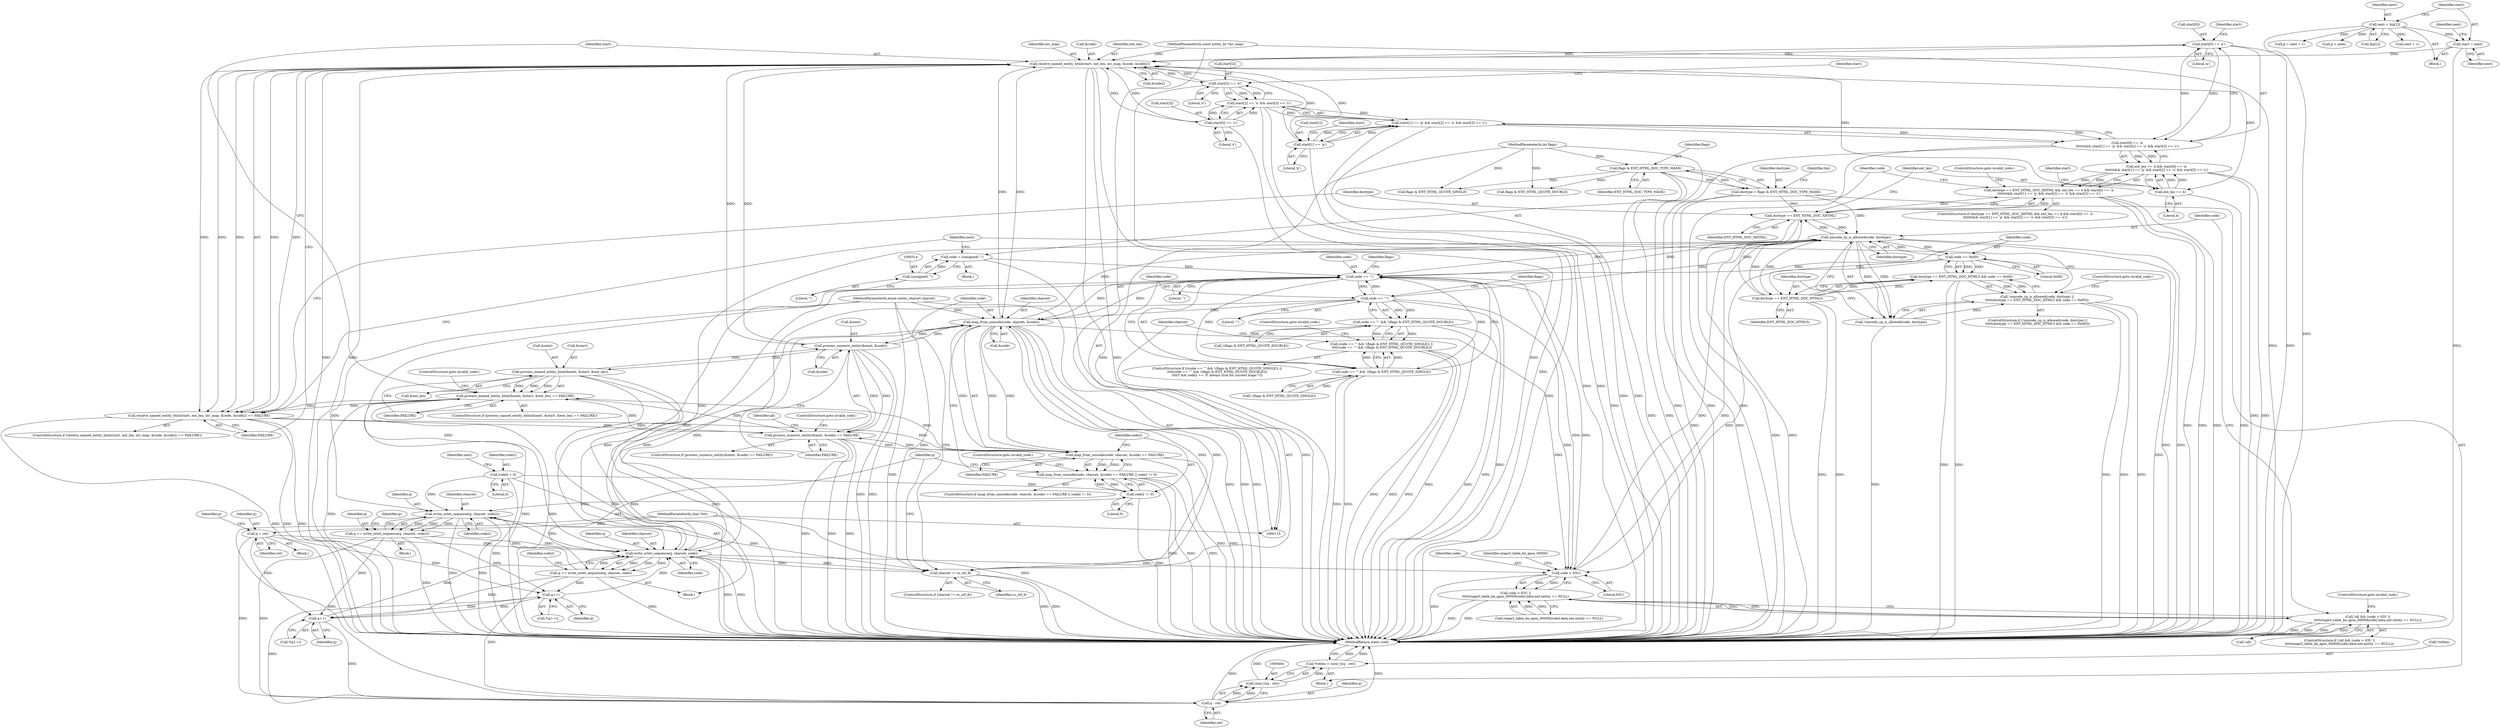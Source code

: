 digraph "0_php-src_0da8b8b801f9276359262f1ef8274c7812d3dfda?w=1_9@array" {
"1000288" [label="(Call,start[0] == 'a')"];
"1000268" [label="(Call,resolve_named_entity_html(start, ent_len, inv_map, &code, &code2))"];
"1000252" [label="(Call,start = next)"];
"1000246" [label="(Call,next = &p[1])"];
"1000288" [label="(Call,start[0] == 'a')"];
"1000300" [label="(Call,start[2] == 'o')"];
"1000305" [label="(Call,start[3] == 's')"];
"1000294" [label="(Call,start[1] == 'p')"];
"1000284" [label="(Call,ent_len == 4)"];
"1000122" [label="(MethodParameterIn,const entity_ht *inv_map)"];
"1000201" [label="(Call,process_numeric_entity(&next, &code))"];
"1000257" [label="(Call,process_named_entity_html(&next, &start, &ent_len))"];
"1000351" [label="(Call,map_from_unicode(code, charset, &code))"];
"1000335" [label="(Call,code == '\"')"];
"1000327" [label="(Call,code == '\'')"];
"1000311" [label="(Call,code = (unsigned) '\'')"];
"1000313" [label="(Call,(unsigned) '\'')"];
"1000238" [label="(Call,code == 0x0D)"];
"1000231" [label="(Call,unicode_cp_is_allowed(code, doctype))"];
"1000213" [label="(Call,code > 63U)"];
"1000363" [label="(Call,write_octet_sequence(q, charset, code))"];
"1000392" [label="(Call,q++)"];
"1000180" [label="(Call,q++)"];
"1000361" [label="(Call,q += write_octet_sequence(q, charset, code))"];
"1000149" [label="(Call,q = ret)"];
"1000118" [label="(MethodParameterIn,char *ret)"];
"1000370" [label="(Call,q += write_octet_sequence(q, charset, code2))"];
"1000372" [label="(Call,write_octet_sequence(q, charset, code2))"];
"1000123" [label="(MethodParameterIn,enum entity_charset charset)"];
"1000158" [label="(Call,code2 = 0)"];
"1000357" [label="(Call,code2 != 0)"];
"1000344" [label="(Call,charset != cs_utf_8)"];
"1000129" [label="(Call,doctype = flags & ENT_HTML_DOC_TYPE_MASK)"];
"1000131" [label="(Call,flags & ENT_HTML_DOC_TYPE_MASK)"];
"1000121" [label="(MethodParameterIn,int flags)"];
"1000280" [label="(Call,doctype == ENT_HTML_DOC_XHTML)"];
"1000235" [label="(Call,doctype == ENT_HTML_DOC_HTML5)"];
"1000200" [label="(Call,process_numeric_entity(&next, &code) == FAILURE)"];
"1000256" [label="(Call,process_named_entity_html(&next, &start, &ent_len) == FAILURE)"];
"1000267" [label="(Call,resolve_named_entity_html(start, ent_len, inv_map, &code, &code2) == FAILURE)"];
"1000350" [label="(Call,map_from_unicode(code, charset, &code) == FAILURE)"];
"1000349" [label="(Call,map_from_unicode(code, charset, &code) == FAILURE || code2 != 0)"];
"1000212" [label="(Call,code > 63U ||\n\t\t\t\t\tstage3_table_be_apos_00000[code].data.ent.entity == NULL)"];
"1000209" [label="(Call,!all && (code > 63U ||\n\t\t\t\t\tstage3_table_be_apos_00000[code].data.ent.entity == NULL))"];
"1000230" [label="(Call,!unicode_cp_is_allowed(code, doctype))"];
"1000229" [label="(Call,!unicode_cp_is_allowed(code, doctype) ||\n\t\t\t\t\t(doctype == ENT_HTML_DOC_HTML5 && code == 0x0D))"];
"1000234" [label="(Call,doctype == ENT_HTML_DOC_HTML5 && code == 0x0D)"];
"1000279" [label="(Call,doctype == ENT_HTML_DOC_XHTML && ent_len == 4 && start[0] == 'a'\n\t\t\t\t\t\t\t&& start[1] == 'p' && start[2] == 'o' && start[3] == 's')"];
"1000326" [label="(Call,code == '\'' && !(flags & ENT_HTML_QUOTE_SINGLE))"];
"1000325" [label="(Call,(code == '\'' && !(flags & ENT_HTML_QUOTE_SINGLE)) ||\n \t\t\t\t(code == '\"' && !(flags & ENT_HTML_QUOTE_DOUBLE)))"];
"1000334" [label="(Call,code == '\"' && !(flags & ENT_HTML_QUOTE_DOUBLE))"];
"1000405" [label="(Call,q - ret)"];
"1000403" [label="(Call,(size_t)(q - ret))"];
"1000400" [label="(Call,*retlen = (size_t)(q - ret))"];
"1000283" [label="(Call,ent_len == 4 && start[0] == 'a'\n\t\t\t\t\t\t\t&& start[1] == 'p' && start[2] == 'o' && start[3] == 's')"];
"1000287" [label="(Call,start[0] == 'a'\n\t\t\t\t\t\t\t&& start[1] == 'p' && start[2] == 'o' && start[3] == 's')"];
"1000293" [label="(Call,start[1] == 'p' && start[2] == 'o' && start[3] == 's')"];
"1000299" [label="(Call,start[2] == 'o' && start[3] == 's')"];
"1000283" [label="(Call,ent_len == 4 && start[0] == 'a'\n\t\t\t\t\t\t\t&& start[1] == 'p' && start[2] == 'o' && start[3] == 's')"];
"1000204" [label="(Call,&code)"];
"1000133" [label="(Identifier,ENT_HTML_DOC_TYPE_MASK)"];
"1000227" [label="(ControlStructure,goto invalid_code;)"];
"1000400" [label="(Call,*retlen = (size_t)(q - ret))"];
"1000124" [label="(Block,)"];
"1000241" [label="(ControlStructure,goto invalid_code;)"];
"1000359" [label="(Literal,0)"];
"1000279" [label="(Call,doctype == ENT_HTML_DOC_XHTML && ent_len == 4 && start[0] == 'a'\n\t\t\t\t\t\t\t&& start[1] == 'p' && start[2] == 'o' && start[3] == 's')"];
"1000252" [label="(Call,start = next)"];
"1000118" [label="(MethodParameterIn,char *ret)"];
"1000264" [label="(Identifier,FAILURE)"];
"1000406" [label="(Identifier,q)"];
"1000257" [label="(Call,process_named_entity_html(&next, &start, &ent_len))"];
"1000335" [label="(Call,code == '\"')"];
"1000357" [label="(Call,code2 != 0)"];
"1000272" [label="(Call,&code)"];
"1000129" [label="(Call,doctype = flags & ENT_HTML_DOC_TYPE_MASK)"];
"1000369" [label="(Block,)"];
"1000364" [label="(Identifier,q)"];
"1000201" [label="(Call,process_numeric_entity(&next, &code))"];
"1000302" [label="(Identifier,start)"];
"1000213" [label="(Call,code > 63U)"];
"1000233" [label="(Identifier,doctype)"];
"1000301" [label="(Call,start[2])"];
"1000405" [label="(Call,q - ret)"];
"1000375" [label="(Identifier,code2)"];
"1000135" [label="(Identifier,lim)"];
"1000332" [label="(Identifier,flags)"];
"1000260" [label="(Call,&start)"];
"1000371" [label="(Identifier,q)"];
"1000298" [label="(Literal,'p')"];
"1000362" [label="(Identifier,q)"];
"1000180" [label="(Call,q++)"];
"1000312" [label="(Identifier,code)"];
"1000132" [label="(Identifier,flags)"];
"1000268" [label="(Call,resolve_named_entity_html(start, ent_len, inv_map, &code, &code2))"];
"1000325" [label="(Call,(code == '\'' && !(flags & ENT_HTML_QUOTE_SINGLE)) ||\n \t\t\t\t(code == '\"' && !(flags & ENT_HTML_QUOTE_DOUBLE)))"];
"1000246" [label="(Call,next = &p[1])"];
"1000179" [label="(Call,*(q++))"];
"1000322" [label="(Identifier,next)"];
"1000181" [label="(Identifier,q)"];
"1000131" [label="(Call,flags & ENT_HTML_DOC_TYPE_MASK)"];
"1000270" [label="(Identifier,ent_len)"];
"1000339" [label="(Call,flags & ENT_HTML_QUOTE_DOUBLE)"];
"1000199" [label="(ControlStructure,if (process_numeric_entity(&next, &code) == FAILURE))"];
"1000209" [label="(Call,!all && (code > 63U ||\n\t\t\t\t\tstage3_table_be_apos_00000[code].data.ent.entity == NULL))"];
"1000361" [label="(Call,q += write_octet_sequence(q, charset, code))"];
"1000258" [label="(Call,&next)"];
"1000299" [label="(Call,start[2] == 'o' && start[3] == 's')"];
"1000330" [label="(Call,!(flags & ENT_HTML_QUOTE_SINGLE))"];
"1000336" [label="(Identifier,code)"];
"1000265" [label="(ControlStructure,goto invalid_code;)"];
"1000366" [label="(Identifier,code)"];
"1000329" [label="(Literal,'\'')"];
"1000324" [label="(ControlStructure,if (((code == '\'' && !(flags & ENT_HTML_QUOTE_SINGLE)) ||\n \t\t\t\t(code == '\"' && !(flags & ENT_HTML_QUOTE_DOUBLE)))\n \t\t\t\t/* && code2 == '\0' always true for current maps */))"];
"1000123" [label="(MethodParameterIn,enum entity_charset charset)"];
"1000286" [label="(Literal,4)"];
"1000253" [label="(Identifier,start)"];
"1000212" [label="(Call,code > 63U ||\n\t\t\t\t\tstage3_table_be_apos_00000[code].data.ent.entity == NULL)"];
"1000230" [label="(Call,!unicode_cp_is_allowed(code, doctype))"];
"1000159" [label="(Identifier,code2)"];
"1000327" [label="(Call,code == '\'')"];
"1000392" [label="(Call,q++)"];
"1000229" [label="(Call,!unicode_cp_is_allowed(code, doctype) ||\n\t\t\t\t\t(doctype == ENT_HTML_DOC_HTML5 && code == 0x0D))"];
"1000345" [label="(Identifier,charset)"];
"1000259" [label="(Identifier,next)"];
"1000376" [label="(Call,p = next + 1)"];
"1000384" [label="(Call,p < next)"];
"1000235" [label="(Call,doctype == ENT_HTML_DOC_HTML5)"];
"1000306" [label="(Call,start[3])"];
"1000284" [label="(Call,ent_len == 4)"];
"1000352" [label="(Identifier,code)"];
"1000326" [label="(Call,code == '\'' && !(flags & ENT_HTML_QUOTE_SINGLE))"];
"1000282" [label="(Identifier,ENT_HTML_DOC_XHTML)"];
"1000228" [label="(ControlStructure,if (!unicode_cp_is_allowed(code, doctype) ||\n\t\t\t\t\t(doctype == ENT_HTML_DOC_HTML5 && code == 0x0D)))"];
"1000153" [label="(Identifier,p)"];
"1000300" [label="(Call,start[2] == 'o')"];
"1000287" [label="(Call,start[0] == 'a'\n\t\t\t\t\t\t\t&& start[1] == 'p' && start[2] == 'o' && start[3] == 's')"];
"1000350" [label="(Call,map_from_unicode(code, charset, &code) == FAILURE)"];
"1000232" [label="(Identifier,code)"];
"1000334" [label="(Call,code == '\"' && !(flags & ENT_HTML_QUOTE_DOUBLE))"];
"1000305" [label="(Call,start[3] == 's')"];
"1000216" [label="(Call,stage3_table_be_apos_00000[code].data.ent.entity == NULL)"];
"1000393" [label="(Identifier,q)"];
"1000151" [label="(Identifier,ret)"];
"1000267" [label="(Call,resolve_named_entity_html(start, ent_len, inv_map, &code, &code2) == FAILURE)"];
"1000254" [label="(Identifier,next)"];
"1000285" [label="(Identifier,ent_len)"];
"1000200" [label="(Call,process_numeric_entity(&next, &code) == FAILURE)"];
"1000309" [label="(Literal,'s')"];
"1000343" [label="(ControlStructure,if (charset != cs_utf_8))"];
"1000342" [label="(ControlStructure,goto invalid_code;)"];
"1000155" [label="(Block,)"];
"1000337" [label="(Literal,'\"')"];
"1000292" [label="(Literal,'a')"];
"1000377" [label="(Identifier,p)"];
"1000269" [label="(Identifier,start)"];
"1000315" [label="(Literal,'\'')"];
"1000344" [label="(Call,charset != cs_utf_8)"];
"1000240" [label="(Literal,0x0D)"];
"1000234" [label="(Call,doctype == ENT_HTML_DOC_HTML5 && code == 0x0D)"];
"1000211" [label="(Identifier,all)"];
"1000266" [label="(ControlStructure,if (resolve_named_entity_html(start, ent_len, inv_map, &code, &code2) == FAILURE))"];
"1000248" [label="(Call,&p[1])"];
"1000374" [label="(Identifier,charset)"];
"1000363" [label="(Call,write_octet_sequence(q, charset, code))"];
"1000318" [label="(ControlStructure,goto invalid_code;)"];
"1000407" [label="(Identifier,ret)"];
"1000351" [label="(Call,map_from_unicode(code, charset, &code))"];
"1000290" [label="(Identifier,start)"];
"1000121" [label="(MethodParameterIn,int flags)"];
"1000158" [label="(Call,code2 = 0)"];
"1000346" [label="(Identifier,cs_utf_8)"];
"1000271" [label="(Identifier,inv_map)"];
"1000149" [label="(Call,q = ret)"];
"1000238" [label="(Call,code == 0x0D)"];
"1000163" [label="(Identifier,next)"];
"1000349" [label="(Call,map_from_unicode(code, charset, &code) == FAILURE || code2 != 0)"];
"1000293" [label="(Call,start[1] == 'p' && start[2] == 'o' && start[3] == 's')"];
"1000304" [label="(Literal,'o')"];
"1000365" [label="(Identifier,charset)"];
"1000122" [label="(MethodParameterIn,const entity_ht *inv_map)"];
"1000401" [label="(Call,*retlen)"];
"1000276" [label="(Identifier,FAILURE)"];
"1000207" [label="(ControlStructure,goto invalid_code;)"];
"1000391" [label="(Call,*(q++))"];
"1000262" [label="(Call,&ent_len)"];
"1000255" [label="(ControlStructure,if (process_named_entity_html(&next, &start, &ent_len) == FAILURE))"];
"1000294" [label="(Call,start[1] == 'p')"];
"1000288" [label="(Call,start[0] == 'a')"];
"1000338" [label="(Call,!(flags & ENT_HTML_QUOTE_DOUBLE))"];
"1000289" [label="(Call,start[0])"];
"1000378" [label="(Call,next + 1)"];
"1000239" [label="(Identifier,code)"];
"1000280" [label="(Call,doctype == ENT_HTML_DOC_XHTML)"];
"1000348" [label="(ControlStructure,if (map_from_unicode(code, charset, &code) == FAILURE || code2 != 0))"];
"1000372" [label="(Call,write_octet_sequence(q, charset, code2))"];
"1000150" [label="(Identifier,q)"];
"1000313" [label="(Call,(unsigned) '\'')"];
"1000210" [label="(Call,!all)"];
"1000368" [label="(Identifier,code2)"];
"1000295" [label="(Call,start[1])"];
"1000296" [label="(Identifier,start)"];
"1000247" [label="(Identifier,next)"];
"1000354" [label="(Call,&code)"];
"1000256" [label="(Call,process_named_entity_html(&next, &start, &ent_len) == FAILURE)"];
"1000145" [label="(Block,)"];
"1000408" [label="(MethodReturn,static void)"];
"1000311" [label="(Call,code = (unsigned) '\'')"];
"1000214" [label="(Identifier,code)"];
"1000130" [label="(Identifier,doctype)"];
"1000281" [label="(Identifier,doctype)"];
"1000236" [label="(Identifier,doctype)"];
"1000328" [label="(Identifier,code)"];
"1000370" [label="(Call,q += write_octet_sequence(q, charset, code2))"];
"1000356" [label="(Identifier,FAILURE)"];
"1000358" [label="(Identifier,code2)"];
"1000231" [label="(Call,unicode_cp_is_allowed(code, doctype))"];
"1000221" [label="(Identifier,stage3_table_be_apos_00000)"];
"1000373" [label="(Identifier,q)"];
"1000215" [label="(Literal,63U)"];
"1000237" [label="(Identifier,ENT_HTML_DOC_HTML5)"];
"1000206" [label="(Identifier,FAILURE)"];
"1000331" [label="(Call,flags & ENT_HTML_QUOTE_SINGLE)"];
"1000243" [label="(Block,)"];
"1000340" [label="(Identifier,flags)"];
"1000360" [label="(ControlStructure,goto invalid_code;)"];
"1000208" [label="(ControlStructure,if (!all && (code > 63U ||\n\t\t\t\t\tstage3_table_be_apos_00000[code].data.ent.entity == NULL)))"];
"1000278" [label="(ControlStructure,if (doctype == ENT_HTML_DOC_XHTML && ent_len == 4 && start[0] == 'a'\n\t\t\t\t\t\t\t&& start[1] == 'p' && start[2] == 'o' && start[3] == 's'))"];
"1000307" [label="(Identifier,start)"];
"1000353" [label="(Identifier,charset)"];
"1000160" [label="(Literal,0)"];
"1000202" [label="(Call,&next)"];
"1000403" [label="(Call,(size_t)(q - ret))"];
"1000274" [label="(Call,&code2)"];
"1000310" [label="(Block,)"];
"1000288" -> "1000287"  [label="AST: "];
"1000288" -> "1000292"  [label="CFG: "];
"1000289" -> "1000288"  [label="AST: "];
"1000292" -> "1000288"  [label="AST: "];
"1000296" -> "1000288"  [label="CFG: "];
"1000287" -> "1000288"  [label="CFG: "];
"1000288" -> "1000408"  [label="DDG: "];
"1000288" -> "1000268"  [label="DDG: "];
"1000288" -> "1000287"  [label="DDG: "];
"1000288" -> "1000287"  [label="DDG: "];
"1000268" -> "1000288"  [label="DDG: "];
"1000268" -> "1000267"  [label="AST: "];
"1000268" -> "1000274"  [label="CFG: "];
"1000269" -> "1000268"  [label="AST: "];
"1000270" -> "1000268"  [label="AST: "];
"1000271" -> "1000268"  [label="AST: "];
"1000272" -> "1000268"  [label="AST: "];
"1000274" -> "1000268"  [label="AST: "];
"1000276" -> "1000268"  [label="CFG: "];
"1000268" -> "1000408"  [label="DDG: "];
"1000268" -> "1000408"  [label="DDG: "];
"1000268" -> "1000408"  [label="DDG: "];
"1000268" -> "1000408"  [label="DDG: "];
"1000268" -> "1000408"  [label="DDG: "];
"1000268" -> "1000201"  [label="DDG: "];
"1000268" -> "1000267"  [label="DDG: "];
"1000268" -> "1000267"  [label="DDG: "];
"1000268" -> "1000267"  [label="DDG: "];
"1000268" -> "1000267"  [label="DDG: "];
"1000268" -> "1000267"  [label="DDG: "];
"1000252" -> "1000268"  [label="DDG: "];
"1000300" -> "1000268"  [label="DDG: "];
"1000305" -> "1000268"  [label="DDG: "];
"1000294" -> "1000268"  [label="DDG: "];
"1000284" -> "1000268"  [label="DDG: "];
"1000122" -> "1000268"  [label="DDG: "];
"1000201" -> "1000268"  [label="DDG: "];
"1000351" -> "1000268"  [label="DDG: "];
"1000268" -> "1000284"  [label="DDG: "];
"1000268" -> "1000294"  [label="DDG: "];
"1000268" -> "1000300"  [label="DDG: "];
"1000268" -> "1000305"  [label="DDG: "];
"1000268" -> "1000351"  [label="DDG: "];
"1000252" -> "1000243"  [label="AST: "];
"1000252" -> "1000254"  [label="CFG: "];
"1000253" -> "1000252"  [label="AST: "];
"1000254" -> "1000252"  [label="AST: "];
"1000259" -> "1000252"  [label="CFG: "];
"1000252" -> "1000408"  [label="DDG: "];
"1000246" -> "1000252"  [label="DDG: "];
"1000246" -> "1000243"  [label="AST: "];
"1000246" -> "1000248"  [label="CFG: "];
"1000247" -> "1000246"  [label="AST: "];
"1000248" -> "1000246"  [label="AST: "];
"1000253" -> "1000246"  [label="CFG: "];
"1000246" -> "1000408"  [label="DDG: "];
"1000246" -> "1000376"  [label="DDG: "];
"1000246" -> "1000378"  [label="DDG: "];
"1000246" -> "1000384"  [label="DDG: "];
"1000300" -> "1000299"  [label="AST: "];
"1000300" -> "1000304"  [label="CFG: "];
"1000301" -> "1000300"  [label="AST: "];
"1000304" -> "1000300"  [label="AST: "];
"1000307" -> "1000300"  [label="CFG: "];
"1000299" -> "1000300"  [label="CFG: "];
"1000300" -> "1000408"  [label="DDG: "];
"1000300" -> "1000299"  [label="DDG: "];
"1000300" -> "1000299"  [label="DDG: "];
"1000305" -> "1000299"  [label="AST: "];
"1000305" -> "1000309"  [label="CFG: "];
"1000306" -> "1000305"  [label="AST: "];
"1000309" -> "1000305"  [label="AST: "];
"1000299" -> "1000305"  [label="CFG: "];
"1000305" -> "1000408"  [label="DDG: "];
"1000305" -> "1000299"  [label="DDG: "];
"1000305" -> "1000299"  [label="DDG: "];
"1000294" -> "1000293"  [label="AST: "];
"1000294" -> "1000298"  [label="CFG: "];
"1000295" -> "1000294"  [label="AST: "];
"1000298" -> "1000294"  [label="AST: "];
"1000302" -> "1000294"  [label="CFG: "];
"1000293" -> "1000294"  [label="CFG: "];
"1000294" -> "1000408"  [label="DDG: "];
"1000294" -> "1000293"  [label="DDG: "];
"1000294" -> "1000293"  [label="DDG: "];
"1000284" -> "1000283"  [label="AST: "];
"1000284" -> "1000286"  [label="CFG: "];
"1000285" -> "1000284"  [label="AST: "];
"1000286" -> "1000284"  [label="AST: "];
"1000290" -> "1000284"  [label="CFG: "];
"1000283" -> "1000284"  [label="CFG: "];
"1000284" -> "1000408"  [label="DDG: "];
"1000284" -> "1000283"  [label="DDG: "];
"1000284" -> "1000283"  [label="DDG: "];
"1000122" -> "1000115"  [label="AST: "];
"1000122" -> "1000408"  [label="DDG: "];
"1000201" -> "1000200"  [label="AST: "];
"1000201" -> "1000204"  [label="CFG: "];
"1000202" -> "1000201"  [label="AST: "];
"1000204" -> "1000201"  [label="AST: "];
"1000206" -> "1000201"  [label="CFG: "];
"1000201" -> "1000408"  [label="DDG: "];
"1000201" -> "1000408"  [label="DDG: "];
"1000201" -> "1000200"  [label="DDG: "];
"1000201" -> "1000200"  [label="DDG: "];
"1000257" -> "1000201"  [label="DDG: "];
"1000351" -> "1000201"  [label="DDG: "];
"1000201" -> "1000257"  [label="DDG: "];
"1000201" -> "1000351"  [label="DDG: "];
"1000257" -> "1000256"  [label="AST: "];
"1000257" -> "1000262"  [label="CFG: "];
"1000258" -> "1000257"  [label="AST: "];
"1000260" -> "1000257"  [label="AST: "];
"1000262" -> "1000257"  [label="AST: "];
"1000264" -> "1000257"  [label="CFG: "];
"1000257" -> "1000408"  [label="DDG: "];
"1000257" -> "1000408"  [label="DDG: "];
"1000257" -> "1000408"  [label="DDG: "];
"1000257" -> "1000256"  [label="DDG: "];
"1000257" -> "1000256"  [label="DDG: "];
"1000257" -> "1000256"  [label="DDG: "];
"1000351" -> "1000350"  [label="AST: "];
"1000351" -> "1000354"  [label="CFG: "];
"1000352" -> "1000351"  [label="AST: "];
"1000353" -> "1000351"  [label="AST: "];
"1000354" -> "1000351"  [label="AST: "];
"1000356" -> "1000351"  [label="CFG: "];
"1000351" -> "1000408"  [label="DDG: "];
"1000351" -> "1000408"  [label="DDG: "];
"1000351" -> "1000408"  [label="DDG: "];
"1000351" -> "1000213"  [label="DDG: "];
"1000351" -> "1000231"  [label="DDG: "];
"1000351" -> "1000327"  [label="DDG: "];
"1000351" -> "1000344"  [label="DDG: "];
"1000351" -> "1000350"  [label="DDG: "];
"1000351" -> "1000350"  [label="DDG: "];
"1000351" -> "1000350"  [label="DDG: "];
"1000335" -> "1000351"  [label="DDG: "];
"1000327" -> "1000351"  [label="DDG: "];
"1000344" -> "1000351"  [label="DDG: "];
"1000123" -> "1000351"  [label="DDG: "];
"1000351" -> "1000363"  [label="DDG: "];
"1000351" -> "1000363"  [label="DDG: "];
"1000335" -> "1000334"  [label="AST: "];
"1000335" -> "1000337"  [label="CFG: "];
"1000336" -> "1000335"  [label="AST: "];
"1000337" -> "1000335"  [label="AST: "];
"1000340" -> "1000335"  [label="CFG: "];
"1000334" -> "1000335"  [label="CFG: "];
"1000335" -> "1000408"  [label="DDG: "];
"1000335" -> "1000213"  [label="DDG: "];
"1000335" -> "1000231"  [label="DDG: "];
"1000335" -> "1000327"  [label="DDG: "];
"1000335" -> "1000334"  [label="DDG: "];
"1000335" -> "1000334"  [label="DDG: "];
"1000327" -> "1000335"  [label="DDG: "];
"1000335" -> "1000363"  [label="DDG: "];
"1000327" -> "1000326"  [label="AST: "];
"1000327" -> "1000329"  [label="CFG: "];
"1000328" -> "1000327"  [label="AST: "];
"1000329" -> "1000327"  [label="AST: "];
"1000332" -> "1000327"  [label="CFG: "];
"1000326" -> "1000327"  [label="CFG: "];
"1000327" -> "1000408"  [label="DDG: "];
"1000327" -> "1000213"  [label="DDG: "];
"1000327" -> "1000231"  [label="DDG: "];
"1000327" -> "1000326"  [label="DDG: "];
"1000327" -> "1000326"  [label="DDG: "];
"1000311" -> "1000327"  [label="DDG: "];
"1000238" -> "1000327"  [label="DDG: "];
"1000213" -> "1000327"  [label="DDG: "];
"1000363" -> "1000327"  [label="DDG: "];
"1000231" -> "1000327"  [label="DDG: "];
"1000327" -> "1000363"  [label="DDG: "];
"1000311" -> "1000310"  [label="AST: "];
"1000311" -> "1000313"  [label="CFG: "];
"1000312" -> "1000311"  [label="AST: "];
"1000313" -> "1000311"  [label="AST: "];
"1000322" -> "1000311"  [label="CFG: "];
"1000311" -> "1000408"  [label="DDG: "];
"1000313" -> "1000311"  [label="DDG: "];
"1000313" -> "1000315"  [label="CFG: "];
"1000314" -> "1000313"  [label="AST: "];
"1000315" -> "1000313"  [label="AST: "];
"1000238" -> "1000234"  [label="AST: "];
"1000238" -> "1000240"  [label="CFG: "];
"1000239" -> "1000238"  [label="AST: "];
"1000240" -> "1000238"  [label="AST: "];
"1000234" -> "1000238"  [label="CFG: "];
"1000238" -> "1000408"  [label="DDG: "];
"1000238" -> "1000213"  [label="DDG: "];
"1000238" -> "1000231"  [label="DDG: "];
"1000238" -> "1000234"  [label="DDG: "];
"1000238" -> "1000234"  [label="DDG: "];
"1000231" -> "1000238"  [label="DDG: "];
"1000231" -> "1000230"  [label="AST: "];
"1000231" -> "1000233"  [label="CFG: "];
"1000232" -> "1000231"  [label="AST: "];
"1000233" -> "1000231"  [label="AST: "];
"1000230" -> "1000231"  [label="CFG: "];
"1000231" -> "1000408"  [label="DDG: "];
"1000231" -> "1000408"  [label="DDG: "];
"1000231" -> "1000213"  [label="DDG: "];
"1000231" -> "1000230"  [label="DDG: "];
"1000231" -> "1000230"  [label="DDG: "];
"1000213" -> "1000231"  [label="DDG: "];
"1000363" -> "1000231"  [label="DDG: "];
"1000129" -> "1000231"  [label="DDG: "];
"1000280" -> "1000231"  [label="DDG: "];
"1000235" -> "1000231"  [label="DDG: "];
"1000231" -> "1000235"  [label="DDG: "];
"1000231" -> "1000280"  [label="DDG: "];
"1000213" -> "1000212"  [label="AST: "];
"1000213" -> "1000215"  [label="CFG: "];
"1000214" -> "1000213"  [label="AST: "];
"1000215" -> "1000213"  [label="AST: "];
"1000221" -> "1000213"  [label="CFG: "];
"1000212" -> "1000213"  [label="CFG: "];
"1000213" -> "1000408"  [label="DDG: "];
"1000213" -> "1000212"  [label="DDG: "];
"1000213" -> "1000212"  [label="DDG: "];
"1000363" -> "1000213"  [label="DDG: "];
"1000363" -> "1000361"  [label="AST: "];
"1000363" -> "1000366"  [label="CFG: "];
"1000364" -> "1000363"  [label="AST: "];
"1000365" -> "1000363"  [label="AST: "];
"1000366" -> "1000363"  [label="AST: "];
"1000361" -> "1000363"  [label="CFG: "];
"1000363" -> "1000408"  [label="DDG: "];
"1000363" -> "1000408"  [label="DDG: "];
"1000363" -> "1000344"  [label="DDG: "];
"1000363" -> "1000361"  [label="DDG: "];
"1000363" -> "1000361"  [label="DDG: "];
"1000363" -> "1000361"  [label="DDG: "];
"1000392" -> "1000363"  [label="DDG: "];
"1000180" -> "1000363"  [label="DDG: "];
"1000361" -> "1000363"  [label="DDG: "];
"1000149" -> "1000363"  [label="DDG: "];
"1000370" -> "1000363"  [label="DDG: "];
"1000344" -> "1000363"  [label="DDG: "];
"1000123" -> "1000363"  [label="DDG: "];
"1000363" -> "1000372"  [label="DDG: "];
"1000392" -> "1000391"  [label="AST: "];
"1000392" -> "1000393"  [label="CFG: "];
"1000393" -> "1000392"  [label="AST: "];
"1000391" -> "1000392"  [label="CFG: "];
"1000392" -> "1000180"  [label="DDG: "];
"1000180" -> "1000392"  [label="DDG: "];
"1000361" -> "1000392"  [label="DDG: "];
"1000149" -> "1000392"  [label="DDG: "];
"1000370" -> "1000392"  [label="DDG: "];
"1000392" -> "1000405"  [label="DDG: "];
"1000180" -> "1000179"  [label="AST: "];
"1000180" -> "1000181"  [label="CFG: "];
"1000181" -> "1000180"  [label="AST: "];
"1000179" -> "1000180"  [label="CFG: "];
"1000361" -> "1000180"  [label="DDG: "];
"1000149" -> "1000180"  [label="DDG: "];
"1000370" -> "1000180"  [label="DDG: "];
"1000180" -> "1000405"  [label="DDG: "];
"1000361" -> "1000155"  [label="AST: "];
"1000362" -> "1000361"  [label="AST: "];
"1000368" -> "1000361"  [label="CFG: "];
"1000361" -> "1000408"  [label="DDG: "];
"1000361" -> "1000372"  [label="DDG: "];
"1000361" -> "1000405"  [label="DDG: "];
"1000149" -> "1000145"  [label="AST: "];
"1000149" -> "1000151"  [label="CFG: "];
"1000150" -> "1000149"  [label="AST: "];
"1000151" -> "1000149"  [label="AST: "];
"1000153" -> "1000149"  [label="CFG: "];
"1000118" -> "1000149"  [label="DDG: "];
"1000149" -> "1000405"  [label="DDG: "];
"1000118" -> "1000115"  [label="AST: "];
"1000118" -> "1000408"  [label="DDG: "];
"1000118" -> "1000405"  [label="DDG: "];
"1000370" -> "1000369"  [label="AST: "];
"1000370" -> "1000372"  [label="CFG: "];
"1000371" -> "1000370"  [label="AST: "];
"1000372" -> "1000370"  [label="AST: "];
"1000377" -> "1000370"  [label="CFG: "];
"1000370" -> "1000408"  [label="DDG: "];
"1000372" -> "1000370"  [label="DDG: "];
"1000372" -> "1000370"  [label="DDG: "];
"1000372" -> "1000370"  [label="DDG: "];
"1000370" -> "1000405"  [label="DDG: "];
"1000372" -> "1000375"  [label="CFG: "];
"1000373" -> "1000372"  [label="AST: "];
"1000374" -> "1000372"  [label="AST: "];
"1000375" -> "1000372"  [label="AST: "];
"1000372" -> "1000408"  [label="DDG: "];
"1000372" -> "1000408"  [label="DDG: "];
"1000372" -> "1000344"  [label="DDG: "];
"1000123" -> "1000372"  [label="DDG: "];
"1000158" -> "1000372"  [label="DDG: "];
"1000357" -> "1000372"  [label="DDG: "];
"1000123" -> "1000115"  [label="AST: "];
"1000123" -> "1000408"  [label="DDG: "];
"1000123" -> "1000344"  [label="DDG: "];
"1000158" -> "1000155"  [label="AST: "];
"1000158" -> "1000160"  [label="CFG: "];
"1000159" -> "1000158"  [label="AST: "];
"1000160" -> "1000158"  [label="AST: "];
"1000163" -> "1000158"  [label="CFG: "];
"1000158" -> "1000408"  [label="DDG: "];
"1000158" -> "1000357"  [label="DDG: "];
"1000357" -> "1000349"  [label="AST: "];
"1000357" -> "1000359"  [label="CFG: "];
"1000358" -> "1000357"  [label="AST: "];
"1000359" -> "1000357"  [label="AST: "];
"1000349" -> "1000357"  [label="CFG: "];
"1000357" -> "1000408"  [label="DDG: "];
"1000357" -> "1000349"  [label="DDG: "];
"1000357" -> "1000349"  [label="DDG: "];
"1000344" -> "1000343"  [label="AST: "];
"1000344" -> "1000346"  [label="CFG: "];
"1000345" -> "1000344"  [label="AST: "];
"1000346" -> "1000344"  [label="AST: "];
"1000352" -> "1000344"  [label="CFG: "];
"1000362" -> "1000344"  [label="CFG: "];
"1000344" -> "1000408"  [label="DDG: "];
"1000344" -> "1000408"  [label="DDG: "];
"1000129" -> "1000124"  [label="AST: "];
"1000129" -> "1000131"  [label="CFG: "];
"1000130" -> "1000129"  [label="AST: "];
"1000131" -> "1000129"  [label="AST: "];
"1000135" -> "1000129"  [label="CFG: "];
"1000129" -> "1000408"  [label="DDG: "];
"1000129" -> "1000408"  [label="DDG: "];
"1000131" -> "1000129"  [label="DDG: "];
"1000131" -> "1000129"  [label="DDG: "];
"1000129" -> "1000280"  [label="DDG: "];
"1000131" -> "1000133"  [label="CFG: "];
"1000132" -> "1000131"  [label="AST: "];
"1000133" -> "1000131"  [label="AST: "];
"1000131" -> "1000408"  [label="DDG: "];
"1000131" -> "1000408"  [label="DDG: "];
"1000121" -> "1000131"  [label="DDG: "];
"1000131" -> "1000331"  [label="DDG: "];
"1000131" -> "1000339"  [label="DDG: "];
"1000121" -> "1000115"  [label="AST: "];
"1000121" -> "1000408"  [label="DDG: "];
"1000121" -> "1000331"  [label="DDG: "];
"1000121" -> "1000339"  [label="DDG: "];
"1000280" -> "1000279"  [label="AST: "];
"1000280" -> "1000282"  [label="CFG: "];
"1000281" -> "1000280"  [label="AST: "];
"1000282" -> "1000280"  [label="AST: "];
"1000285" -> "1000280"  [label="CFG: "];
"1000279" -> "1000280"  [label="CFG: "];
"1000280" -> "1000408"  [label="DDG: "];
"1000280" -> "1000408"  [label="DDG: "];
"1000280" -> "1000279"  [label="DDG: "];
"1000280" -> "1000279"  [label="DDG: "];
"1000235" -> "1000280"  [label="DDG: "];
"1000235" -> "1000234"  [label="AST: "];
"1000235" -> "1000237"  [label="CFG: "];
"1000236" -> "1000235"  [label="AST: "];
"1000237" -> "1000235"  [label="AST: "];
"1000239" -> "1000235"  [label="CFG: "];
"1000234" -> "1000235"  [label="CFG: "];
"1000235" -> "1000408"  [label="DDG: "];
"1000235" -> "1000408"  [label="DDG: "];
"1000235" -> "1000234"  [label="DDG: "];
"1000235" -> "1000234"  [label="DDG: "];
"1000200" -> "1000199"  [label="AST: "];
"1000200" -> "1000206"  [label="CFG: "];
"1000206" -> "1000200"  [label="AST: "];
"1000207" -> "1000200"  [label="CFG: "];
"1000211" -> "1000200"  [label="CFG: "];
"1000200" -> "1000408"  [label="DDG: "];
"1000200" -> "1000408"  [label="DDG: "];
"1000200" -> "1000408"  [label="DDG: "];
"1000350" -> "1000200"  [label="DDG: "];
"1000256" -> "1000200"  [label="DDG: "];
"1000267" -> "1000200"  [label="DDG: "];
"1000200" -> "1000256"  [label="DDG: "];
"1000200" -> "1000350"  [label="DDG: "];
"1000256" -> "1000255"  [label="AST: "];
"1000256" -> "1000264"  [label="CFG: "];
"1000264" -> "1000256"  [label="AST: "];
"1000265" -> "1000256"  [label="CFG: "];
"1000269" -> "1000256"  [label="CFG: "];
"1000256" -> "1000408"  [label="DDG: "];
"1000256" -> "1000408"  [label="DDG: "];
"1000256" -> "1000408"  [label="DDG: "];
"1000350" -> "1000256"  [label="DDG: "];
"1000267" -> "1000256"  [label="DDG: "];
"1000256" -> "1000267"  [label="DDG: "];
"1000267" -> "1000266"  [label="AST: "];
"1000267" -> "1000276"  [label="CFG: "];
"1000276" -> "1000267"  [label="AST: "];
"1000281" -> "1000267"  [label="CFG: "];
"1000322" -> "1000267"  [label="CFG: "];
"1000267" -> "1000408"  [label="DDG: "];
"1000267" -> "1000408"  [label="DDG: "];
"1000267" -> "1000408"  [label="DDG: "];
"1000267" -> "1000350"  [label="DDG: "];
"1000350" -> "1000349"  [label="AST: "];
"1000350" -> "1000356"  [label="CFG: "];
"1000356" -> "1000350"  [label="AST: "];
"1000358" -> "1000350"  [label="CFG: "];
"1000349" -> "1000350"  [label="CFG: "];
"1000350" -> "1000408"  [label="DDG: "];
"1000350" -> "1000408"  [label="DDG: "];
"1000350" -> "1000349"  [label="DDG: "];
"1000350" -> "1000349"  [label="DDG: "];
"1000349" -> "1000348"  [label="AST: "];
"1000360" -> "1000349"  [label="CFG: "];
"1000362" -> "1000349"  [label="CFG: "];
"1000349" -> "1000408"  [label="DDG: "];
"1000349" -> "1000408"  [label="DDG: "];
"1000349" -> "1000408"  [label="DDG: "];
"1000212" -> "1000209"  [label="AST: "];
"1000212" -> "1000216"  [label="CFG: "];
"1000216" -> "1000212"  [label="AST: "];
"1000209" -> "1000212"  [label="CFG: "];
"1000212" -> "1000408"  [label="DDG: "];
"1000212" -> "1000408"  [label="DDG: "];
"1000212" -> "1000209"  [label="DDG: "];
"1000212" -> "1000209"  [label="DDG: "];
"1000216" -> "1000212"  [label="DDG: "];
"1000216" -> "1000212"  [label="DDG: "];
"1000209" -> "1000208"  [label="AST: "];
"1000209" -> "1000210"  [label="CFG: "];
"1000210" -> "1000209"  [label="AST: "];
"1000227" -> "1000209"  [label="CFG: "];
"1000232" -> "1000209"  [label="CFG: "];
"1000209" -> "1000408"  [label="DDG: "];
"1000209" -> "1000408"  [label="DDG: "];
"1000209" -> "1000408"  [label="DDG: "];
"1000210" -> "1000209"  [label="DDG: "];
"1000230" -> "1000229"  [label="AST: "];
"1000236" -> "1000230"  [label="CFG: "];
"1000229" -> "1000230"  [label="CFG: "];
"1000230" -> "1000408"  [label="DDG: "];
"1000230" -> "1000229"  [label="DDG: "];
"1000229" -> "1000228"  [label="AST: "];
"1000229" -> "1000234"  [label="CFG: "];
"1000234" -> "1000229"  [label="AST: "];
"1000241" -> "1000229"  [label="CFG: "];
"1000322" -> "1000229"  [label="CFG: "];
"1000229" -> "1000408"  [label="DDG: "];
"1000229" -> "1000408"  [label="DDG: "];
"1000229" -> "1000408"  [label="DDG: "];
"1000234" -> "1000229"  [label="DDG: "];
"1000234" -> "1000229"  [label="DDG: "];
"1000234" -> "1000408"  [label="DDG: "];
"1000234" -> "1000408"  [label="DDG: "];
"1000279" -> "1000278"  [label="AST: "];
"1000279" -> "1000283"  [label="CFG: "];
"1000283" -> "1000279"  [label="AST: "];
"1000312" -> "1000279"  [label="CFG: "];
"1000318" -> "1000279"  [label="CFG: "];
"1000279" -> "1000408"  [label="DDG: "];
"1000279" -> "1000408"  [label="DDG: "];
"1000279" -> "1000408"  [label="DDG: "];
"1000283" -> "1000279"  [label="DDG: "];
"1000283" -> "1000279"  [label="DDG: "];
"1000326" -> "1000325"  [label="AST: "];
"1000326" -> "1000330"  [label="CFG: "];
"1000330" -> "1000326"  [label="AST: "];
"1000336" -> "1000326"  [label="CFG: "];
"1000325" -> "1000326"  [label="CFG: "];
"1000326" -> "1000408"  [label="DDG: "];
"1000326" -> "1000408"  [label="DDG: "];
"1000326" -> "1000325"  [label="DDG: "];
"1000326" -> "1000325"  [label="DDG: "];
"1000330" -> "1000326"  [label="DDG: "];
"1000325" -> "1000324"  [label="AST: "];
"1000325" -> "1000334"  [label="CFG: "];
"1000334" -> "1000325"  [label="AST: "];
"1000342" -> "1000325"  [label="CFG: "];
"1000345" -> "1000325"  [label="CFG: "];
"1000325" -> "1000408"  [label="DDG: "];
"1000325" -> "1000408"  [label="DDG: "];
"1000325" -> "1000408"  [label="DDG: "];
"1000334" -> "1000325"  [label="DDG: "];
"1000334" -> "1000325"  [label="DDG: "];
"1000334" -> "1000338"  [label="CFG: "];
"1000338" -> "1000334"  [label="AST: "];
"1000334" -> "1000408"  [label="DDG: "];
"1000334" -> "1000408"  [label="DDG: "];
"1000338" -> "1000334"  [label="DDG: "];
"1000405" -> "1000403"  [label="AST: "];
"1000405" -> "1000407"  [label="CFG: "];
"1000406" -> "1000405"  [label="AST: "];
"1000407" -> "1000405"  [label="AST: "];
"1000403" -> "1000405"  [label="CFG: "];
"1000405" -> "1000408"  [label="DDG: "];
"1000405" -> "1000408"  [label="DDG: "];
"1000405" -> "1000403"  [label="DDG: "];
"1000405" -> "1000403"  [label="DDG: "];
"1000403" -> "1000400"  [label="AST: "];
"1000404" -> "1000403"  [label="AST: "];
"1000400" -> "1000403"  [label="CFG: "];
"1000403" -> "1000408"  [label="DDG: "];
"1000403" -> "1000400"  [label="DDG: "];
"1000400" -> "1000124"  [label="AST: "];
"1000401" -> "1000400"  [label="AST: "];
"1000408" -> "1000400"  [label="CFG: "];
"1000400" -> "1000408"  [label="DDG: "];
"1000400" -> "1000408"  [label="DDG: "];
"1000283" -> "1000287"  [label="CFG: "];
"1000287" -> "1000283"  [label="AST: "];
"1000283" -> "1000408"  [label="DDG: "];
"1000283" -> "1000408"  [label="DDG: "];
"1000287" -> "1000283"  [label="DDG: "];
"1000287" -> "1000283"  [label="DDG: "];
"1000287" -> "1000293"  [label="CFG: "];
"1000293" -> "1000287"  [label="AST: "];
"1000287" -> "1000408"  [label="DDG: "];
"1000287" -> "1000408"  [label="DDG: "];
"1000293" -> "1000287"  [label="DDG: "];
"1000293" -> "1000287"  [label="DDG: "];
"1000293" -> "1000299"  [label="CFG: "];
"1000299" -> "1000293"  [label="AST: "];
"1000293" -> "1000408"  [label="DDG: "];
"1000293" -> "1000408"  [label="DDG: "];
"1000299" -> "1000293"  [label="DDG: "];
"1000299" -> "1000293"  [label="DDG: "];
"1000299" -> "1000408"  [label="DDG: "];
"1000299" -> "1000408"  [label="DDG: "];
}

